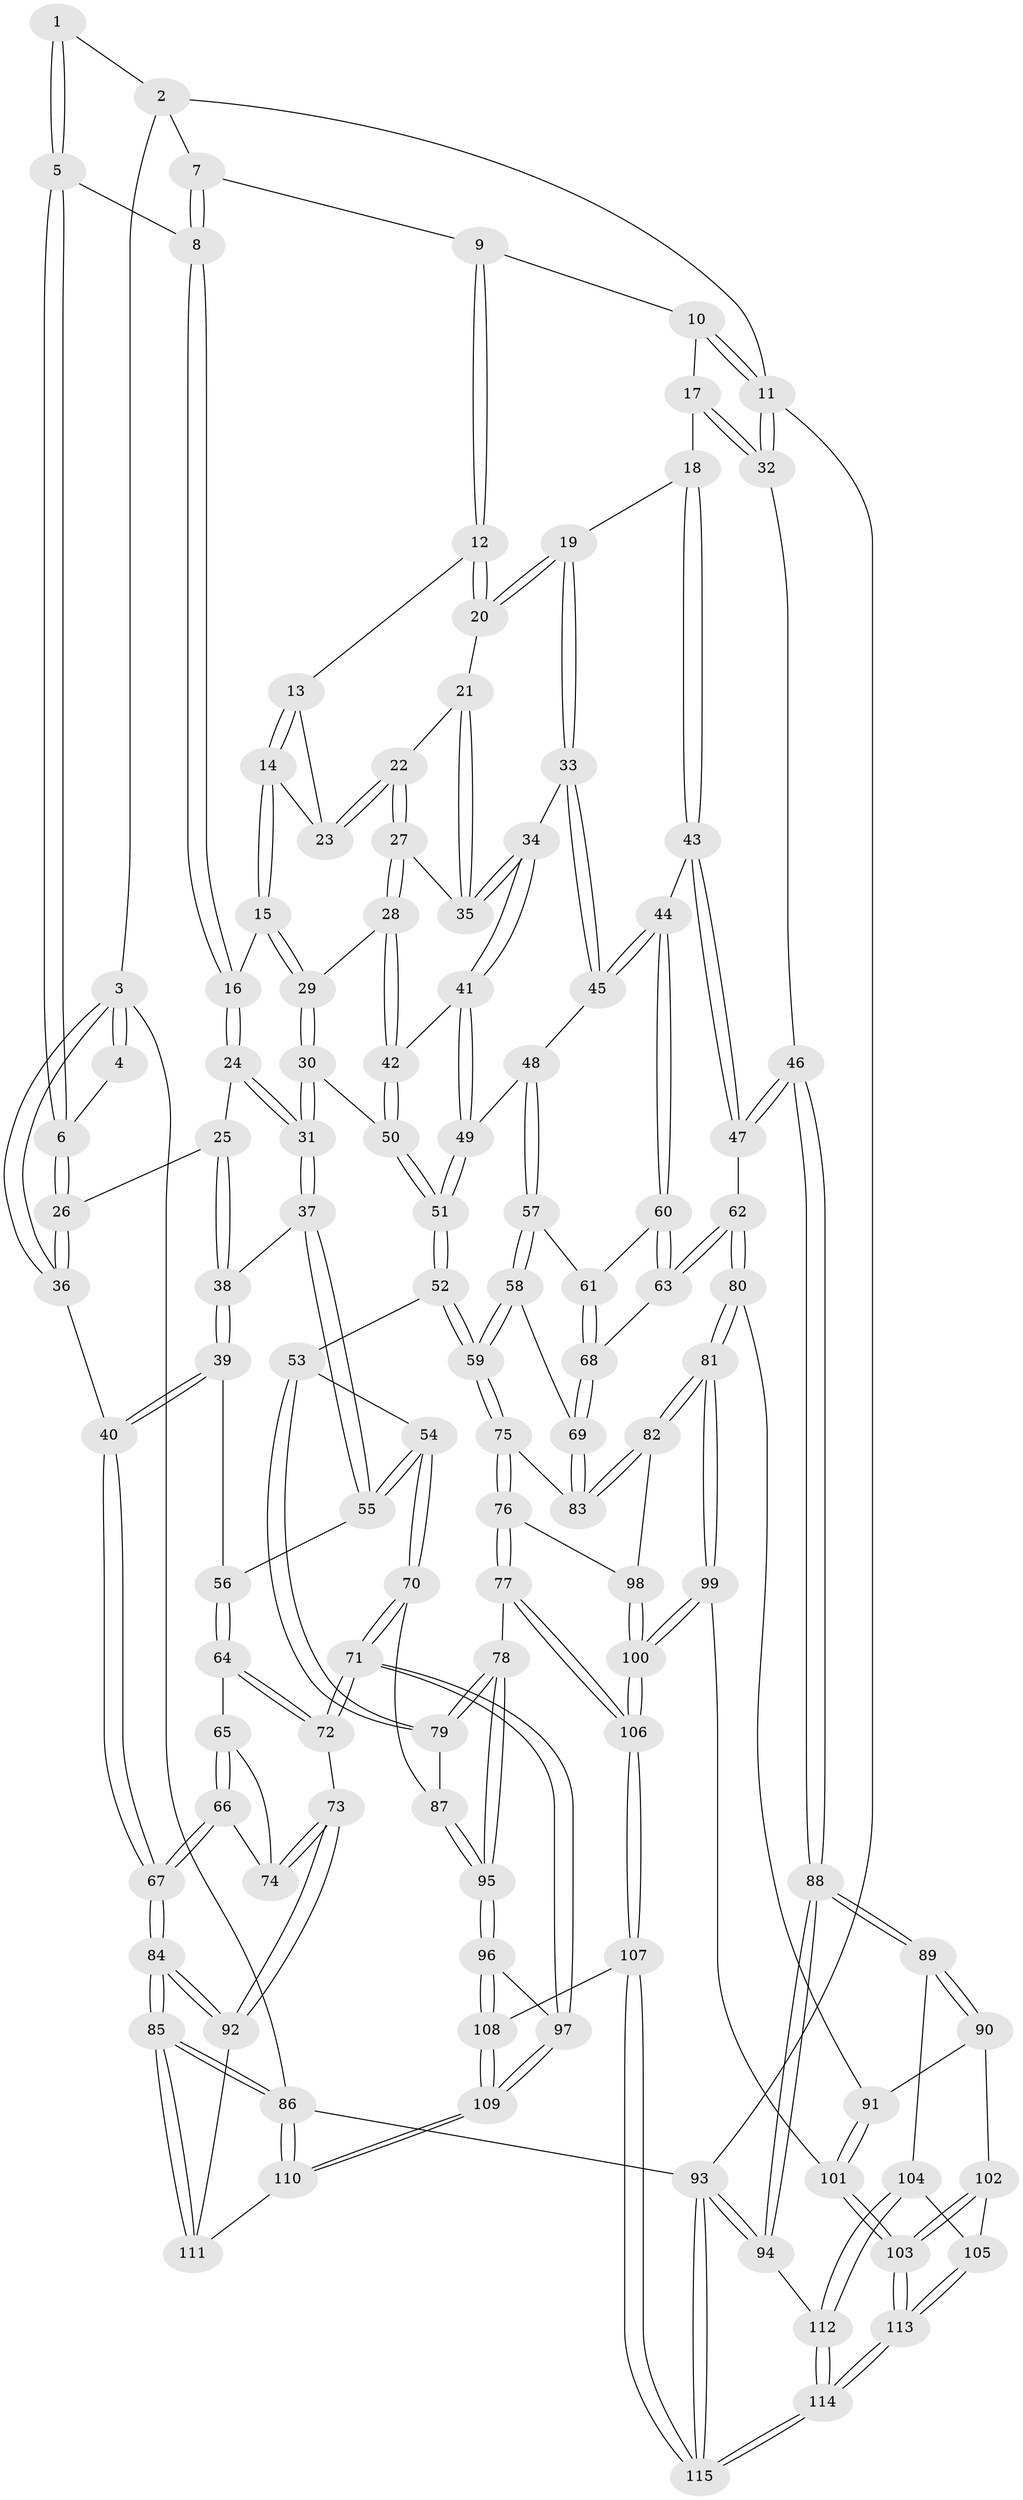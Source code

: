 // coarse degree distribution, {3: 0.075, 4: 0.4125, 5: 0.4375, 6: 0.0625, 7: 0.0125}
// Generated by graph-tools (version 1.1) at 2025/52/02/27/25 19:52:40]
// undirected, 115 vertices, 284 edges
graph export_dot {
graph [start="1"]
  node [color=gray90,style=filled];
  1 [pos="+0.14711096738705517+0.07757590084646704"];
  2 [pos="+0.19923425025878921+0"];
  3 [pos="+0+0"];
  4 [pos="+0.05761569339497824+0.04385718232740616"];
  5 [pos="+0.1593423810046602+0.1092531530824515"];
  6 [pos="+0.009539654117335308+0.23479045185736666"];
  7 [pos="+0.45950832478839465+0"];
  8 [pos="+0.27485922453820705+0.14835321239143207"];
  9 [pos="+0.5691472328820177+0"];
  10 [pos="+0.6377261344867111+0"];
  11 [pos="+1+0"];
  12 [pos="+0.576464426015564+0"];
  13 [pos="+0.5266498341632438+0.07305994285190628"];
  14 [pos="+0.36926295369302037+0.23132534214831402"];
  15 [pos="+0.36315620271130605+0.23434487490816894"];
  16 [pos="+0.27580348762625395+0.1534011839765478"];
  17 [pos="+0.9269954834679722+0.17386106043978447"];
  18 [pos="+0.8173354788868746+0.26432361641864693"];
  19 [pos="+0.7556657224796749+0.24094889094629318"];
  20 [pos="+0.6869730887472582+0.16810787928456433"];
  21 [pos="+0.6563451322838663+0.19216813414464362"];
  22 [pos="+0.5028846442654336+0.26799917869764184"];
  23 [pos="+0.49201905034630444+0.2111206564689564"];
  24 [pos="+0.20689143566183663+0.2865828662604711"];
  25 [pos="+0.11493773558394944+0.294018179750649"];
  26 [pos="+0.004852593102497374+0.2395110212315742"];
  27 [pos="+0.4949799519695454+0.33405647201254396"];
  28 [pos="+0.4470782195470797+0.3536392876350404"];
  29 [pos="+0.39433100725853537+0.3577620627843365"];
  30 [pos="+0.3320904415679185+0.4141711904821342"];
  31 [pos="+0.3035549583318018+0.42209492984408986"];
  32 [pos="+1+0"];
  33 [pos="+0.6057165201874125+0.3815663812655692"];
  34 [pos="+0.595941093419495+0.3806054398291663"];
  35 [pos="+0.5226260319478957+0.3409861817899955"];
  36 [pos="+0+0.2790520808105985"];
  37 [pos="+0.28066997393568044+0.4476667947483957"];
  38 [pos="+0.13248764870892454+0.4519659147752971"];
  39 [pos="+0.05442148278371261+0.5044160231615332"];
  40 [pos="+0+0.4703502969047227"];
  41 [pos="+0.5280791998610755+0.4918628382349134"];
  42 [pos="+0.49836724258566534+0.46322137076876824"];
  43 [pos="+0.8781702301119744+0.45919994973892947"];
  44 [pos="+0.7946346472280915+0.5021599964098934"];
  45 [pos="+0.6520079184510382+0.44999028827952636"];
  46 [pos="+1+0.5603726515770645"];
  47 [pos="+1+0.5259299514760959"];
  48 [pos="+0.5691031428347765+0.5585587847614324"];
  49 [pos="+0.5368786019070899+0.5511527540424329"];
  50 [pos="+0.4078987587887279+0.4961728027898966"];
  51 [pos="+0.46111018961725014+0.5865286382374445"];
  52 [pos="+0.44936536737109306+0.6075252432692081"];
  53 [pos="+0.3994398566184104+0.6390103750346421"];
  54 [pos="+0.30327824484102806+0.6594602710408862"];
  55 [pos="+0.2695878680628629+0.59392661300193"];
  56 [pos="+0.11482325351229625+0.5876312859287561"];
  57 [pos="+0.6247495474552552+0.6082537213351236"];
  58 [pos="+0.5647351162415036+0.731978805625445"];
  59 [pos="+0.5603169813974823+0.7367738512474562"];
  60 [pos="+0.7474978211579335+0.5706058085658973"];
  61 [pos="+0.6358223840364756+0.6083718208894656"];
  62 [pos="+0.8014979455194858+0.717818826167561"];
  63 [pos="+0.767988992521675+0.6839823996052025"];
  64 [pos="+0.10625720716243713+0.6476341632925009"];
  65 [pos="+0.020939913366785756+0.6751321571837813"];
  66 [pos="+0+0.6729404097990097"];
  67 [pos="+0+0.6623488327357263"];
  68 [pos="+0.6908100602828834+0.7139159407412506"];
  69 [pos="+0.68995070090359+0.715336341823735"];
  70 [pos="+0.27750800332842324+0.7298437928403472"];
  71 [pos="+0.19085541243225604+0.7899272447932335"];
  72 [pos="+0.17369729785285606+0.7891809384385171"];
  73 [pos="+0.1527601097109993+0.7978477651912972"];
  74 [pos="+0.10100642571467633+0.7627459233337839"];
  75 [pos="+0.5545586924182365+0.7624518601434873"];
  76 [pos="+0.5447025639924533+0.777603746684986"];
  77 [pos="+0.5137748855725088+0.8039132614927746"];
  78 [pos="+0.5000344911030237+0.805023825035072"];
  79 [pos="+0.4740522392768487+0.7871722023410072"];
  80 [pos="+0.8168183805450503+0.7740081805762485"];
  81 [pos="+0.7238963695647836+0.8176307719314932"];
  82 [pos="+0.7076860914481821+0.8066449455495847"];
  83 [pos="+0.6942658173883194+0.790822132624215"];
  84 [pos="+0+0.8093457570629499"];
  85 [pos="+0+1"];
  86 [pos="+0+1"];
  87 [pos="+0.31398107461834895+0.757855503991616"];
  88 [pos="+1+0.7071062168495522"];
  89 [pos="+0.9620423526236254+0.7831700415053755"];
  90 [pos="+0.8666680693289922+0.7892397294939641"];
  91 [pos="+0.8303535493082989+0.7818382996201474"];
  92 [pos="+0.14153941991908167+0.8061861910450613"];
  93 [pos="+1+1"];
  94 [pos="+1+0.9616730121288453"];
  95 [pos="+0.3952157699770089+0.9046583623624199"];
  96 [pos="+0.38514555361740954+0.9378167656828192"];
  97 [pos="+0.21319381236285181+0.8381521527175715"];
  98 [pos="+0.6264362319281526+0.8424506779458639"];
  99 [pos="+0.7213988471412525+0.842143877880622"];
  100 [pos="+0.6587575064641377+0.9671327550947909"];
  101 [pos="+0.8051856771539821+0.9092026449855317"];
  102 [pos="+0.8660591230556103+0.8261741648731838"];
  103 [pos="+0.8156659056264676+0.9454066500134222"];
  104 [pos="+0.9133931086718742+0.8985394503839095"];
  105 [pos="+0.8699229013007459+0.9084707132825529"];
  106 [pos="+0.6274783707050726+1"];
  107 [pos="+0.6316511706655245+1"];
  108 [pos="+0.3996209615955514+1"];
  109 [pos="+0.2501835646485561+1"];
  110 [pos="+0.18077414841267653+1"];
  111 [pos="+0.11081523716636905+0.8650546584017075"];
  112 [pos="+0.9334577545067821+0.928722444464748"];
  113 [pos="+0.8187236523889281+0.958039538864889"];
  114 [pos="+0.77415930920157+1"];
  115 [pos="+0.7410746787777552+1"];
  1 -- 2;
  1 -- 5;
  1 -- 5;
  2 -- 3;
  2 -- 7;
  2 -- 11;
  3 -- 4;
  3 -- 4;
  3 -- 36;
  3 -- 36;
  3 -- 86;
  4 -- 6;
  5 -- 6;
  5 -- 6;
  5 -- 8;
  6 -- 26;
  6 -- 26;
  7 -- 8;
  7 -- 8;
  7 -- 9;
  8 -- 16;
  8 -- 16;
  9 -- 10;
  9 -- 12;
  9 -- 12;
  10 -- 11;
  10 -- 11;
  10 -- 17;
  11 -- 32;
  11 -- 32;
  11 -- 93;
  12 -- 13;
  12 -- 20;
  12 -- 20;
  13 -- 14;
  13 -- 14;
  13 -- 23;
  14 -- 15;
  14 -- 15;
  14 -- 23;
  15 -- 16;
  15 -- 29;
  15 -- 29;
  16 -- 24;
  16 -- 24;
  17 -- 18;
  17 -- 32;
  17 -- 32;
  18 -- 19;
  18 -- 43;
  18 -- 43;
  19 -- 20;
  19 -- 20;
  19 -- 33;
  19 -- 33;
  20 -- 21;
  21 -- 22;
  21 -- 35;
  21 -- 35;
  22 -- 23;
  22 -- 23;
  22 -- 27;
  22 -- 27;
  24 -- 25;
  24 -- 31;
  24 -- 31;
  25 -- 26;
  25 -- 38;
  25 -- 38;
  26 -- 36;
  26 -- 36;
  27 -- 28;
  27 -- 28;
  27 -- 35;
  28 -- 29;
  28 -- 42;
  28 -- 42;
  29 -- 30;
  29 -- 30;
  30 -- 31;
  30 -- 31;
  30 -- 50;
  31 -- 37;
  31 -- 37;
  32 -- 46;
  33 -- 34;
  33 -- 45;
  33 -- 45;
  34 -- 35;
  34 -- 35;
  34 -- 41;
  34 -- 41;
  36 -- 40;
  37 -- 38;
  37 -- 55;
  37 -- 55;
  38 -- 39;
  38 -- 39;
  39 -- 40;
  39 -- 40;
  39 -- 56;
  40 -- 67;
  40 -- 67;
  41 -- 42;
  41 -- 49;
  41 -- 49;
  42 -- 50;
  42 -- 50;
  43 -- 44;
  43 -- 47;
  43 -- 47;
  44 -- 45;
  44 -- 45;
  44 -- 60;
  44 -- 60;
  45 -- 48;
  46 -- 47;
  46 -- 47;
  46 -- 88;
  46 -- 88;
  47 -- 62;
  48 -- 49;
  48 -- 57;
  48 -- 57;
  49 -- 51;
  49 -- 51;
  50 -- 51;
  50 -- 51;
  51 -- 52;
  51 -- 52;
  52 -- 53;
  52 -- 59;
  52 -- 59;
  53 -- 54;
  53 -- 79;
  53 -- 79;
  54 -- 55;
  54 -- 55;
  54 -- 70;
  54 -- 70;
  55 -- 56;
  56 -- 64;
  56 -- 64;
  57 -- 58;
  57 -- 58;
  57 -- 61;
  58 -- 59;
  58 -- 59;
  58 -- 69;
  59 -- 75;
  59 -- 75;
  60 -- 61;
  60 -- 63;
  60 -- 63;
  61 -- 68;
  61 -- 68;
  62 -- 63;
  62 -- 63;
  62 -- 80;
  62 -- 80;
  63 -- 68;
  64 -- 65;
  64 -- 72;
  64 -- 72;
  65 -- 66;
  65 -- 66;
  65 -- 74;
  66 -- 67;
  66 -- 67;
  66 -- 74;
  67 -- 84;
  67 -- 84;
  68 -- 69;
  68 -- 69;
  69 -- 83;
  69 -- 83;
  70 -- 71;
  70 -- 71;
  70 -- 87;
  71 -- 72;
  71 -- 72;
  71 -- 97;
  71 -- 97;
  72 -- 73;
  73 -- 74;
  73 -- 74;
  73 -- 92;
  73 -- 92;
  75 -- 76;
  75 -- 76;
  75 -- 83;
  76 -- 77;
  76 -- 77;
  76 -- 98;
  77 -- 78;
  77 -- 106;
  77 -- 106;
  78 -- 79;
  78 -- 79;
  78 -- 95;
  78 -- 95;
  79 -- 87;
  80 -- 81;
  80 -- 81;
  80 -- 91;
  81 -- 82;
  81 -- 82;
  81 -- 99;
  81 -- 99;
  82 -- 83;
  82 -- 83;
  82 -- 98;
  84 -- 85;
  84 -- 85;
  84 -- 92;
  84 -- 92;
  85 -- 86;
  85 -- 86;
  85 -- 111;
  85 -- 111;
  86 -- 93;
  86 -- 110;
  86 -- 110;
  87 -- 95;
  87 -- 95;
  88 -- 89;
  88 -- 89;
  88 -- 94;
  88 -- 94;
  89 -- 90;
  89 -- 90;
  89 -- 104;
  90 -- 91;
  90 -- 102;
  91 -- 101;
  91 -- 101;
  92 -- 111;
  93 -- 94;
  93 -- 94;
  93 -- 115;
  93 -- 115;
  94 -- 112;
  95 -- 96;
  95 -- 96;
  96 -- 97;
  96 -- 108;
  96 -- 108;
  97 -- 109;
  97 -- 109;
  98 -- 100;
  98 -- 100;
  99 -- 100;
  99 -- 100;
  99 -- 101;
  100 -- 106;
  100 -- 106;
  101 -- 103;
  101 -- 103;
  102 -- 103;
  102 -- 103;
  102 -- 105;
  103 -- 113;
  103 -- 113;
  104 -- 105;
  104 -- 112;
  104 -- 112;
  105 -- 113;
  105 -- 113;
  106 -- 107;
  106 -- 107;
  107 -- 108;
  107 -- 115;
  107 -- 115;
  108 -- 109;
  108 -- 109;
  109 -- 110;
  109 -- 110;
  110 -- 111;
  112 -- 114;
  112 -- 114;
  113 -- 114;
  113 -- 114;
  114 -- 115;
  114 -- 115;
}
